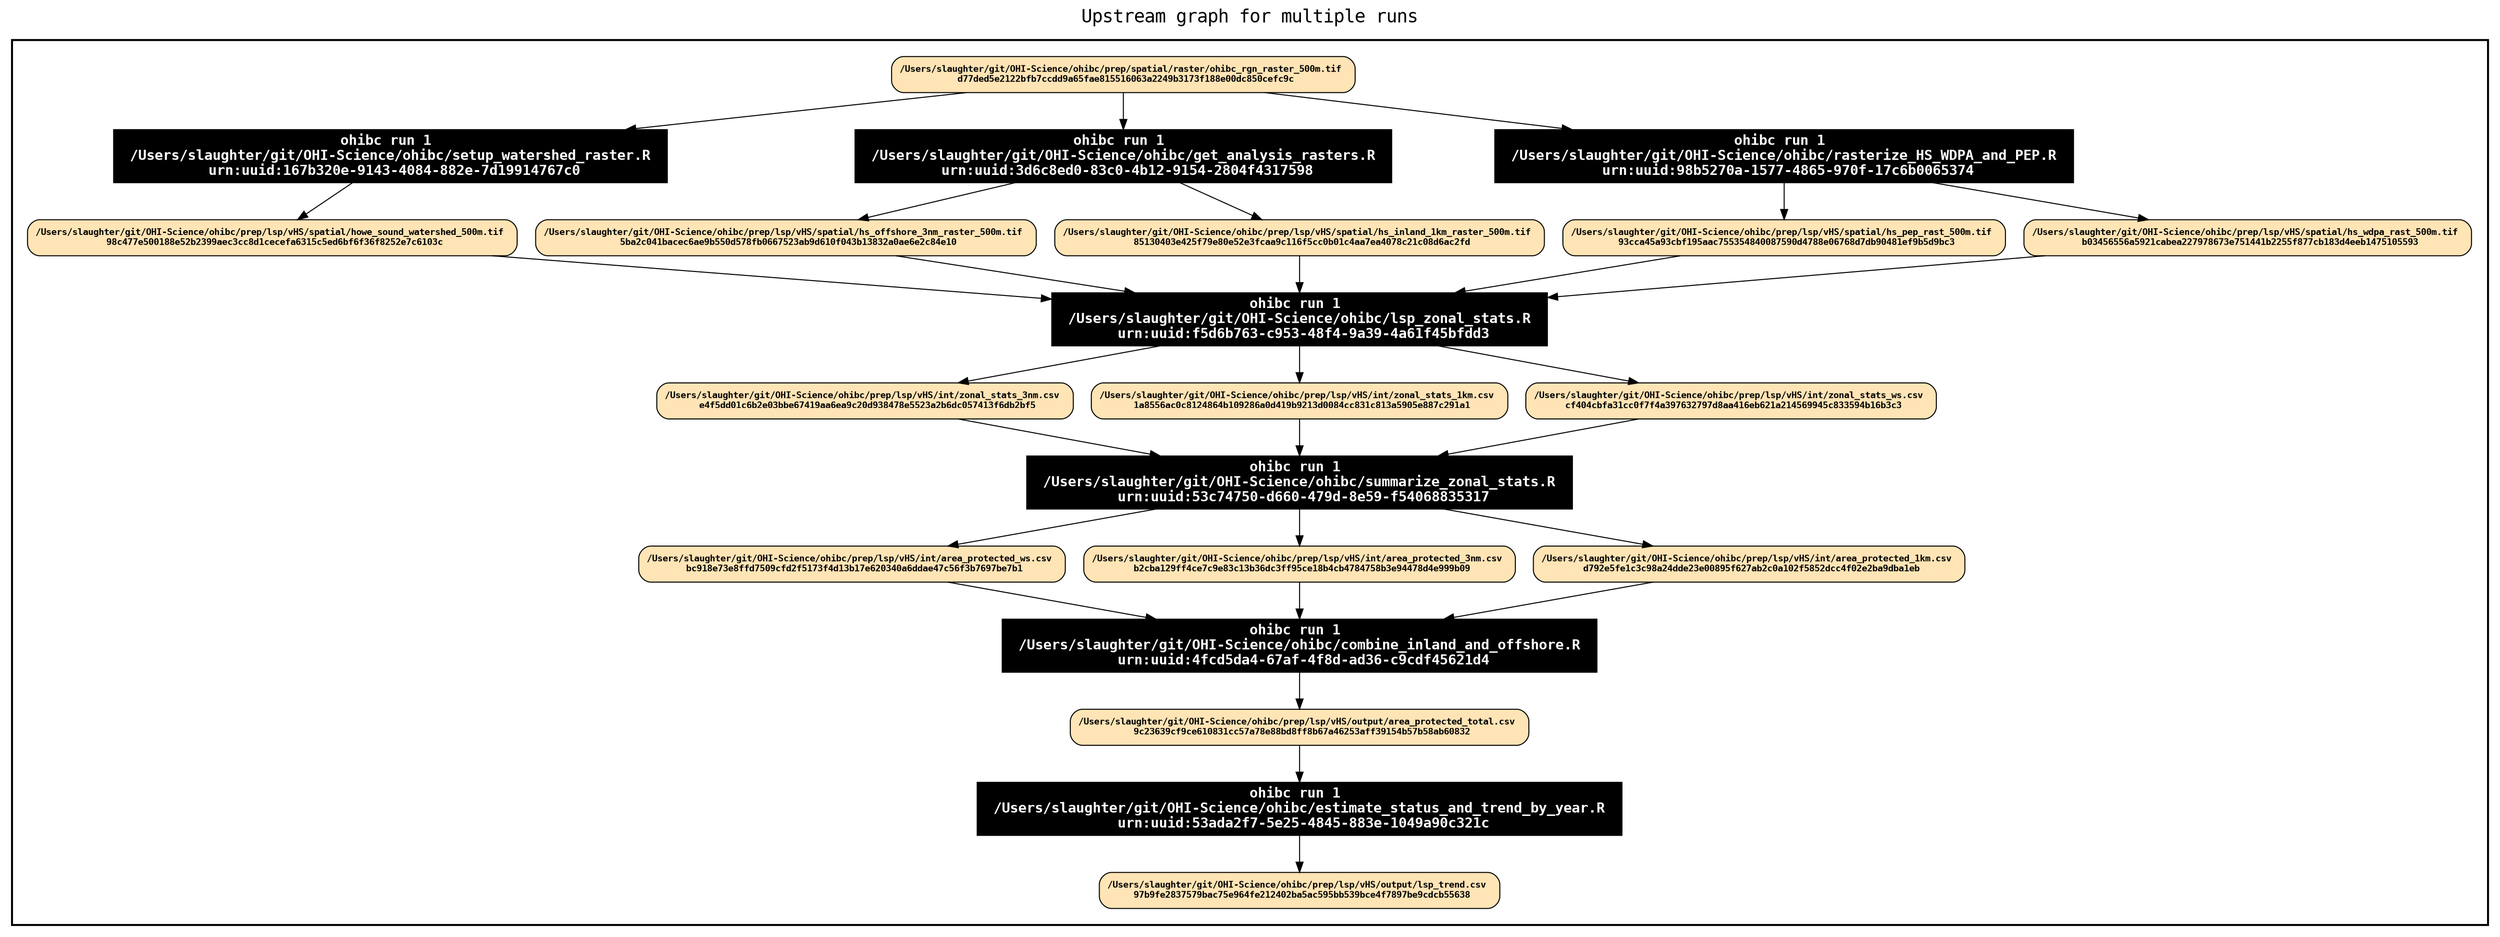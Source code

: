 
digraph yw_data_view {
rankdir=TB
fontname=Courier; fontsize=18; labelloc=t
label="Upstream graph for multiple runs"
subgraph cluster_workflow { label=""; color=black; penwidth=2
subgraph cluster_workflow_inner { label=""; color=white
node[shape=box style=filled fillcolor="black" peripheries=1 fontname="Courier-Bold" fontcolor=white]
"urn:uuid:4fcd5da4-67af-4f8d-ad36-c9cdf45621d4" [shape=record label="ohibc run 1 \n /Users/slaughter/git/OHI-Science/ohibc/combine_inland_and_offshore.R \n urn:uuid:4fcd5da4-67af-4f8d-ad36-c9cdf45621d4"]
"urn:uuid:53c74750-d660-479d-8e59-f54068835317" [shape=record label="ohibc run 1 \n /Users/slaughter/git/OHI-Science/ohibc/summarize_zonal_stats.R \n urn:uuid:53c74750-d660-479d-8e59-f54068835317"]
"urn:uuid:f5d6b763-c953-48f4-9a39-4a61f45bfdd3" [shape=record label="ohibc run 1 \n /Users/slaughter/git/OHI-Science/ohibc/lsp_zonal_stats.R \n urn:uuid:f5d6b763-c953-48f4-9a39-4a61f45bfdd3"]
"urn:uuid:167b320e-9143-4084-882e-7d19914767c0" [shape=record label="ohibc run 1 \n /Users/slaughter/git/OHI-Science/ohibc/setup_watershed_raster.R \n urn:uuid:167b320e-9143-4084-882e-7d19914767c0"]
"urn:uuid:3d6c8ed0-83c0-4b12-9154-2804f4317598" [shape=record label="ohibc run 1 \n /Users/slaughter/git/OHI-Science/ohibc/get_analysis_rasters.R \n urn:uuid:3d6c8ed0-83c0-4b12-9154-2804f4317598"]
"urn:uuid:98b5270a-1577-4865-970f-17c6b0065374" [shape=record label="ohibc run 1 \n /Users/slaughter/git/OHI-Science/ohibc/rasterize_HS_WDPA_and_PEP.R \n urn:uuid:98b5270a-1577-4865-970f-17c6b0065374"]
"urn:uuid:53ada2f7-5e25-4845-883e-1049a90c321c" [shape=record label="ohibc run 1 \n /Users/slaughter/git/OHI-Science/ohibc/estimate_status_and_trend_by_year.R \n urn:uuid:53ada2f7-5e25-4845-883e-1049a90c321c"]
node[shape=box style="rounded,filled" fillcolor="#FFE4B5" peripheries=1 fontname="Courier-Bold" fontsize=9 fontcolor=black]
"bc918e73e8ffd7509cfd2f5173f4d13b17e620340a6ddae47c56f3b7697be7b1" [shape=record label="/Users/slaughter/git/OHI-Science/ohibc/prep/lsp/vHS/int/area_protected_ws.csv \n bc918e73e8ffd7509cfd2f5173f4d13b17e620340a6ddae47c56f3b7697be7b1"]
"bc918e73e8ffd7509cfd2f5173f4d13b17e620340a6ddae47c56f3b7697be7b1" [shape=record label="/Users/slaughter/git/OHI-Science/ohibc/prep/lsp/vHS/int/area_protected_ws.csv \n bc918e73e8ffd7509cfd2f5173f4d13b17e620340a6ddae47c56f3b7697be7b1"]
"97b9fe2837579bac75e964fe212402ba5ac595bb539bce4f7897be9cdcb55638" [shape=record label="/Users/slaughter/git/OHI-Science/ohibc/prep/lsp/vHS/output/lsp_trend.csv \n 97b9fe2837579bac75e964fe212402ba5ac595bb539bce4f7897be9cdcb55638"]
"e4f5dd01c6b2e03bbe67419aa6ea9c20d938478e5523a2b6dc057413f6db2bf5" [shape=record label="/Users/slaughter/git/OHI-Science/ohibc/prep/lsp/vHS/int/zonal_stats_3nm.csv \n e4f5dd01c6b2e03bbe67419aa6ea9c20d938478e5523a2b6dc057413f6db2bf5"]
"e4f5dd01c6b2e03bbe67419aa6ea9c20d938478e5523a2b6dc057413f6db2bf5" [shape=record label="/Users/slaughter/git/OHI-Science/ohibc/prep/lsp/vHS/int/zonal_stats_3nm.csv \n e4f5dd01c6b2e03bbe67419aa6ea9c20d938478e5523a2b6dc057413f6db2bf5"]
"5ba2c041bacec6ae9b550d578fb0667523ab9d610f043b13832a0ae6e2c84e10" [shape=record label="/Users/slaughter/git/OHI-Science/ohibc/prep/lsp/vHS/spatial/hs_offshore_3nm_raster_500m.tif \n 5ba2c041bacec6ae9b550d578fb0667523ab9d610f043b13832a0ae6e2c84e10"]
"5ba2c041bacec6ae9b550d578fb0667523ab9d610f043b13832a0ae6e2c84e10" [shape=record label="/Users/slaughter/git/OHI-Science/ohibc/prep/lsp/vHS/spatial/hs_offshore_3nm_raster_500m.tif \n 5ba2c041bacec6ae9b550d578fb0667523ab9d610f043b13832a0ae6e2c84e10"]
"9c23639cf9ce610831cc57a78e88bd8ff8b67a46253aff39154b57b58ab60832" [shape=record label="/Users/slaughter/git/OHI-Science/ohibc/prep/lsp/vHS/output/area_protected_total.csv \n 9c23639cf9ce610831cc57a78e88bd8ff8b67a46253aff39154b57b58ab60832"]
"9c23639cf9ce610831cc57a78e88bd8ff8b67a46253aff39154b57b58ab60832" [shape=record label="/Users/slaughter/git/OHI-Science/ohibc/prep/lsp/vHS/output/area_protected_total.csv \n 9c23639cf9ce610831cc57a78e88bd8ff8b67a46253aff39154b57b58ab60832"]
"9c23639cf9ce610831cc57a78e88bd8ff8b67a46253aff39154b57b58ab60832" [shape=record label="/Users/slaughter/git/OHI-Science/ohibc/prep/lsp/vHS/output/area_protected_total.csv \n 9c23639cf9ce610831cc57a78e88bd8ff8b67a46253aff39154b57b58ab60832"]
"1a8556ac0c8124864b109286a0d419b9213d0084cc831c813a5905e887c291a1" [shape=record label="/Users/slaughter/git/OHI-Science/ohibc/prep/lsp/vHS/int/zonal_stats_1km.csv \n 1a8556ac0c8124864b109286a0d419b9213d0084cc831c813a5905e887c291a1"]
"1a8556ac0c8124864b109286a0d419b9213d0084cc831c813a5905e887c291a1" [shape=record label="/Users/slaughter/git/OHI-Science/ohibc/prep/lsp/vHS/int/zonal_stats_1km.csv \n 1a8556ac0c8124864b109286a0d419b9213d0084cc831c813a5905e887c291a1"]
"85130403e425f79e80e52e3fcaa9c116f5cc0b01c4aa7ea4078c21c08d6ac2fd" [shape=record label="/Users/slaughter/git/OHI-Science/ohibc/prep/lsp/vHS/spatial/hs_inland_1km_raster_500m.tif \n 85130403e425f79e80e52e3fcaa9c116f5cc0b01c4aa7ea4078c21c08d6ac2fd"]
"85130403e425f79e80e52e3fcaa9c116f5cc0b01c4aa7ea4078c21c08d6ac2fd" [shape=record label="/Users/slaughter/git/OHI-Science/ohibc/prep/lsp/vHS/spatial/hs_inland_1km_raster_500m.tif \n 85130403e425f79e80e52e3fcaa9c116f5cc0b01c4aa7ea4078c21c08d6ac2fd"]
"cf404cbfa31cc0f7f4a397632797d8aa416eb621a214569945c833594b16b3c3" [shape=record label="/Users/slaughter/git/OHI-Science/ohibc/prep/lsp/vHS/int/zonal_stats_ws.csv \n cf404cbfa31cc0f7f4a397632797d8aa416eb621a214569945c833594b16b3c3"]
"cf404cbfa31cc0f7f4a397632797d8aa416eb621a214569945c833594b16b3c3" [shape=record label="/Users/slaughter/git/OHI-Science/ohibc/prep/lsp/vHS/int/zonal_stats_ws.csv \n cf404cbfa31cc0f7f4a397632797d8aa416eb621a214569945c833594b16b3c3"]
"98c477e500188e52b2399aec3cc8d1cecefa6315c5ed6bf6f36f8252e7c6103c" [shape=record label="/Users/slaughter/git/OHI-Science/ohibc/prep/lsp/vHS/spatial/howe_sound_watershed_500m.tif \n 98c477e500188e52b2399aec3cc8d1cecefa6315c5ed6bf6f36f8252e7c6103c"]
"98c477e500188e52b2399aec3cc8d1cecefa6315c5ed6bf6f36f8252e7c6103c" [shape=record label="/Users/slaughter/git/OHI-Science/ohibc/prep/lsp/vHS/spatial/howe_sound_watershed_500m.tif \n 98c477e500188e52b2399aec3cc8d1cecefa6315c5ed6bf6f36f8252e7c6103c"]
"93cca45a93cbf195aac755354840087590d4788e06768d7db90481ef9b5d9bc3" [shape=record label="/Users/slaughter/git/OHI-Science/ohibc/prep/lsp/vHS/spatial/hs_pep_rast_500m.tif \n 93cca45a93cbf195aac755354840087590d4788e06768d7db90481ef9b5d9bc3"]
"93cca45a93cbf195aac755354840087590d4788e06768d7db90481ef9b5d9bc3" [shape=record label="/Users/slaughter/git/OHI-Science/ohibc/prep/lsp/vHS/spatial/hs_pep_rast_500m.tif \n 93cca45a93cbf195aac755354840087590d4788e06768d7db90481ef9b5d9bc3"]
"b03456556a5921cabea227978673e751441b2255f877cb183d4eeb1475105593" [shape=record label="/Users/slaughter/git/OHI-Science/ohibc/prep/lsp/vHS/spatial/hs_wdpa_rast_500m.tif \n b03456556a5921cabea227978673e751441b2255f877cb183d4eeb1475105593"]
"b03456556a5921cabea227978673e751441b2255f877cb183d4eeb1475105593" [shape=record label="/Users/slaughter/git/OHI-Science/ohibc/prep/lsp/vHS/spatial/hs_wdpa_rast_500m.tif \n b03456556a5921cabea227978673e751441b2255f877cb183d4eeb1475105593"]
"b2cba129ff4ce7c9e83c13b36dc3ff95ce18b4cb4784758b3e94478d4e999b09" [shape=record label="/Users/slaughter/git/OHI-Science/ohibc/prep/lsp/vHS/int/area_protected_3nm.csv \n b2cba129ff4ce7c9e83c13b36dc3ff95ce18b4cb4784758b3e94478d4e999b09"]
"b2cba129ff4ce7c9e83c13b36dc3ff95ce18b4cb4784758b3e94478d4e999b09" [shape=record label="/Users/slaughter/git/OHI-Science/ohibc/prep/lsp/vHS/int/area_protected_3nm.csv \n b2cba129ff4ce7c9e83c13b36dc3ff95ce18b4cb4784758b3e94478d4e999b09"]
"d792e5fe1c3c98a24dde23e00895f627ab2c0a102f5852dcc4f02e2ba9dba1eb" [shape=record label="/Users/slaughter/git/OHI-Science/ohibc/prep/lsp/vHS/int/area_protected_1km.csv \n d792e5fe1c3c98a24dde23e00895f627ab2c0a102f5852dcc4f02e2ba9dba1eb"]
"d792e5fe1c3c98a24dde23e00895f627ab2c0a102f5852dcc4f02e2ba9dba1eb" [shape=record label="/Users/slaughter/git/OHI-Science/ohibc/prep/lsp/vHS/int/area_protected_1km.csv \n d792e5fe1c3c98a24dde23e00895f627ab2c0a102f5852dcc4f02e2ba9dba1eb"]
"d77ded5e2122bfb7ccdd9a65fae815516063a2249b3173f188e00dc850cefc9c" [shape=record label="/Users/slaughter/git/OHI-Science/ohibc/prep/spatial/raster/ohibc_rgn_raster_500m.tif \n d77ded5e2122bfb7ccdd9a65fae815516063a2249b3173f188e00dc850cefc9c"]
"d77ded5e2122bfb7ccdd9a65fae815516063a2249b3173f188e00dc850cefc9c" [shape=record label="/Users/slaughter/git/OHI-Science/ohibc/prep/spatial/raster/ohibc_rgn_raster_500m.tif \n d77ded5e2122bfb7ccdd9a65fae815516063a2249b3173f188e00dc850cefc9c"]
"d77ded5e2122bfb7ccdd9a65fae815516063a2249b3173f188e00dc850cefc9c" [shape=record label="/Users/slaughter/git/OHI-Science/ohibc/prep/spatial/raster/ohibc_rgn_raster_500m.tif \n d77ded5e2122bfb7ccdd9a65fae815516063a2249b3173f188e00dc850cefc9c"]
}}
"9c23639cf9ce610831cc57a78e88bd8ff8b67a46253aff39154b57b58ab60832" -> "urn:uuid:53ada2f7-5e25-4845-883e-1049a90c321c"
"1a8556ac0c8124864b109286a0d419b9213d0084cc831c813a5905e887c291a1" -> "urn:uuid:53c74750-d660-479d-8e59-f54068835317"
"85130403e425f79e80e52e3fcaa9c116f5cc0b01c4aa7ea4078c21c08d6ac2fd" -> "urn:uuid:f5d6b763-c953-48f4-9a39-4a61f45bfdd3"
"cf404cbfa31cc0f7f4a397632797d8aa416eb621a214569945c833594b16b3c3" -> "urn:uuid:53c74750-d660-479d-8e59-f54068835317"
"98c477e500188e52b2399aec3cc8d1cecefa6315c5ed6bf6f36f8252e7c6103c" -> "urn:uuid:f5d6b763-c953-48f4-9a39-4a61f45bfdd3"
"93cca45a93cbf195aac755354840087590d4788e06768d7db90481ef9b5d9bc3" -> "urn:uuid:f5d6b763-c953-48f4-9a39-4a61f45bfdd3"
"b03456556a5921cabea227978673e751441b2255f877cb183d4eeb1475105593" -> "urn:uuid:f5d6b763-c953-48f4-9a39-4a61f45bfdd3"
"b2cba129ff4ce7c9e83c13b36dc3ff95ce18b4cb4784758b3e94478d4e999b09" -> "urn:uuid:4fcd5da4-67af-4f8d-ad36-c9cdf45621d4"
"d792e5fe1c3c98a24dde23e00895f627ab2c0a102f5852dcc4f02e2ba9dba1eb" -> "urn:uuid:4fcd5da4-67af-4f8d-ad36-c9cdf45621d4"
"d77ded5e2122bfb7ccdd9a65fae815516063a2249b3173f188e00dc850cefc9c" -> "urn:uuid:98b5270a-1577-4865-970f-17c6b0065374"
"d77ded5e2122bfb7ccdd9a65fae815516063a2249b3173f188e00dc850cefc9c" -> "urn:uuid:3d6c8ed0-83c0-4b12-9154-2804f4317598"
"d77ded5e2122bfb7ccdd9a65fae815516063a2249b3173f188e00dc850cefc9c" -> "urn:uuid:167b320e-9143-4084-882e-7d19914767c0"
"bc918e73e8ffd7509cfd2f5173f4d13b17e620340a6ddae47c56f3b7697be7b1" -> "urn:uuid:4fcd5da4-67af-4f8d-ad36-c9cdf45621d4"
"e4f5dd01c6b2e03bbe67419aa6ea9c20d938478e5523a2b6dc057413f6db2bf5" -> "urn:uuid:53c74750-d660-479d-8e59-f54068835317"
"5ba2c041bacec6ae9b550d578fb0667523ab9d610f043b13832a0ae6e2c84e10" -> "urn:uuid:f5d6b763-c953-48f4-9a39-4a61f45bfdd3"
"urn:uuid:53c74750-d660-479d-8e59-f54068835317" -> "bc918e73e8ffd7509cfd2f5173f4d13b17e620340a6ddae47c56f3b7697be7b1"
"urn:uuid:53ada2f7-5e25-4845-883e-1049a90c321c" -> "97b9fe2837579bac75e964fe212402ba5ac595bb539bce4f7897be9cdcb55638"
"urn:uuid:f5d6b763-c953-48f4-9a39-4a61f45bfdd3" -> "e4f5dd01c6b2e03bbe67419aa6ea9c20d938478e5523a2b6dc057413f6db2bf5"
"urn:uuid:3d6c8ed0-83c0-4b12-9154-2804f4317598" -> "5ba2c041bacec6ae9b550d578fb0667523ab9d610f043b13832a0ae6e2c84e10"
"urn:uuid:4fcd5da4-67af-4f8d-ad36-c9cdf45621d4" -> "9c23639cf9ce610831cc57a78e88bd8ff8b67a46253aff39154b57b58ab60832"
"urn:uuid:f5d6b763-c953-48f4-9a39-4a61f45bfdd3" -> "1a8556ac0c8124864b109286a0d419b9213d0084cc831c813a5905e887c291a1"
"urn:uuid:3d6c8ed0-83c0-4b12-9154-2804f4317598" -> "85130403e425f79e80e52e3fcaa9c116f5cc0b01c4aa7ea4078c21c08d6ac2fd"
"urn:uuid:f5d6b763-c953-48f4-9a39-4a61f45bfdd3" -> "cf404cbfa31cc0f7f4a397632797d8aa416eb621a214569945c833594b16b3c3"
"urn:uuid:167b320e-9143-4084-882e-7d19914767c0" -> "98c477e500188e52b2399aec3cc8d1cecefa6315c5ed6bf6f36f8252e7c6103c"
"urn:uuid:98b5270a-1577-4865-970f-17c6b0065374" -> "93cca45a93cbf195aac755354840087590d4788e06768d7db90481ef9b5d9bc3"
"urn:uuid:98b5270a-1577-4865-970f-17c6b0065374" -> "b03456556a5921cabea227978673e751441b2255f877cb183d4eeb1475105593"
"urn:uuid:53c74750-d660-479d-8e59-f54068835317" -> "b2cba129ff4ce7c9e83c13b36dc3ff95ce18b4cb4784758b3e94478d4e999b09"
"urn:uuid:53c74750-d660-479d-8e59-f54068835317" -> "d792e5fe1c3c98a24dde23e00895f627ab2c0a102f5852dcc4f02e2ba9dba1eb"
}

